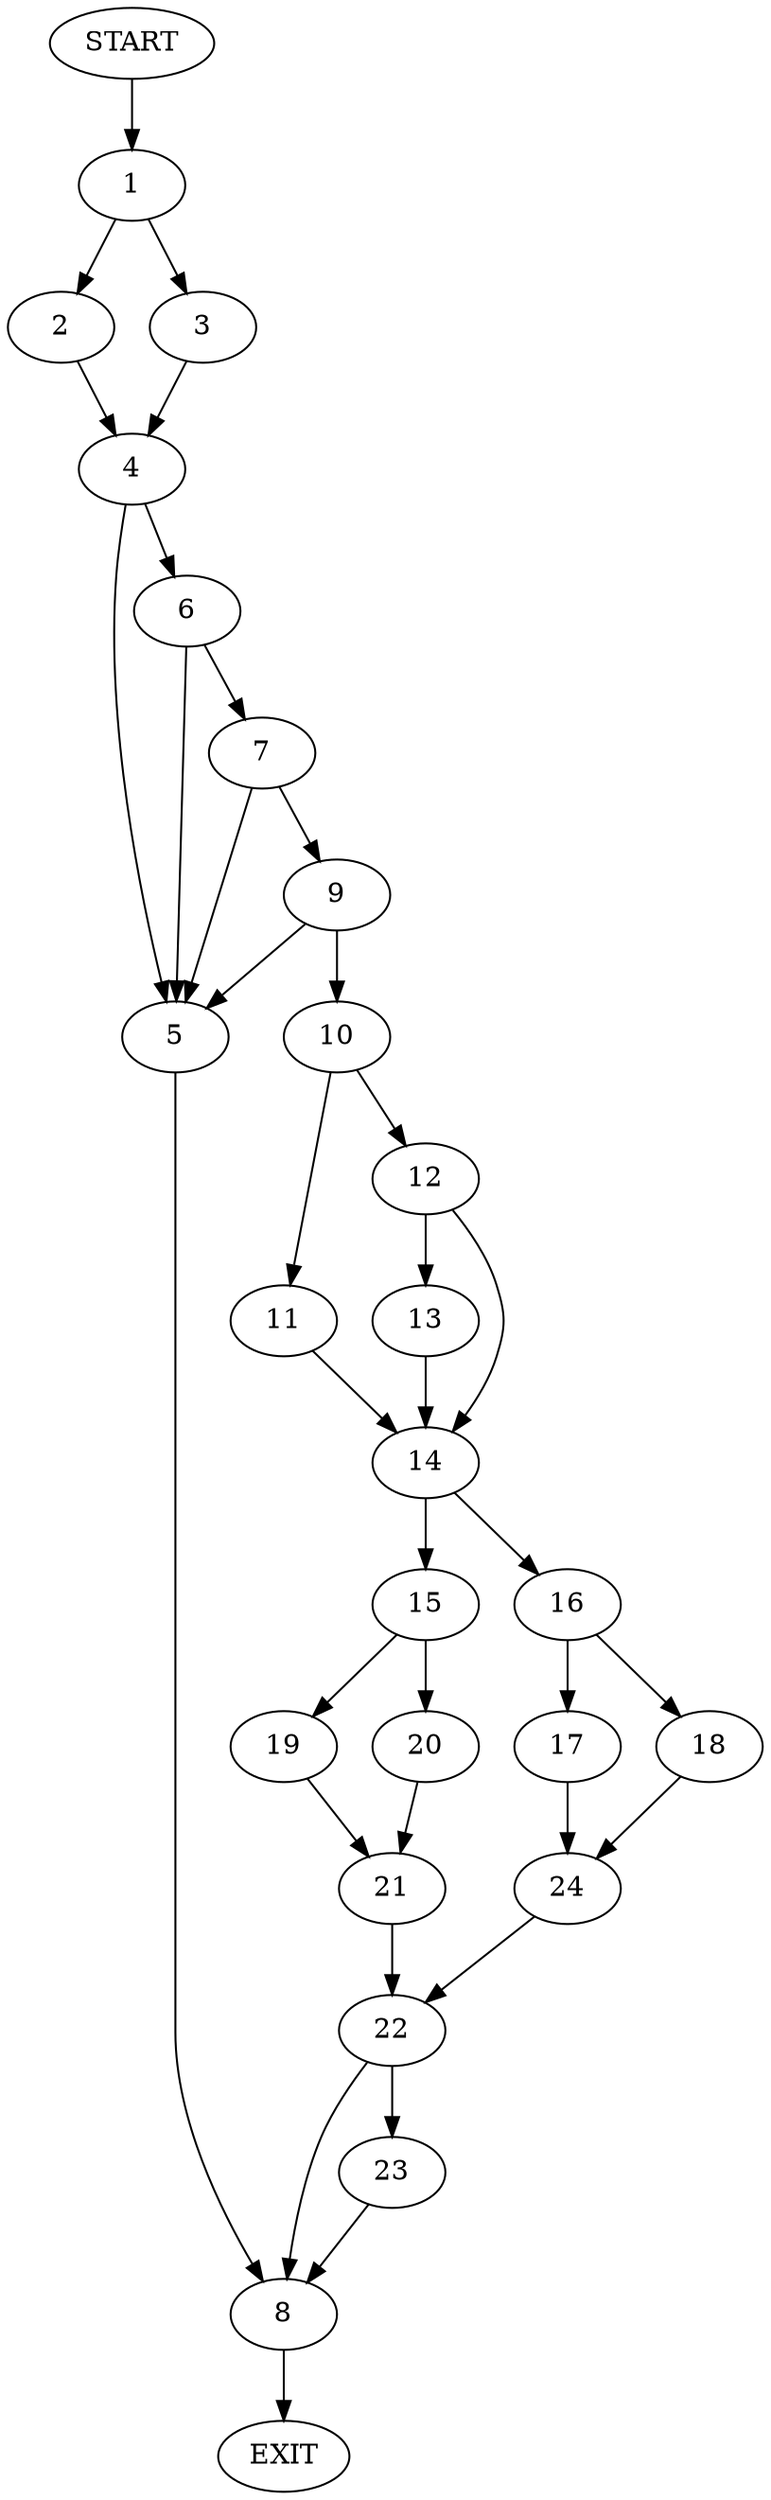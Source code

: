 digraph {
0 [label="START"]
25 [label="EXIT"]
0 -> 1
1 -> 2
1 -> 3
2 -> 4
3 -> 4
4 -> 5
4 -> 6
6 -> 7
6 -> 5
5 -> 8
7 -> 5
7 -> 9
9 -> 5
9 -> 10
10 -> 11
10 -> 12
8 -> 25
12 -> 13
12 -> 14
11 -> 14
13 -> 14
14 -> 15
14 -> 16
16 -> 17
16 -> 18
15 -> 19
15 -> 20
19 -> 21
20 -> 21
21 -> 22
22 -> 8
22 -> 23
17 -> 24
18 -> 24
24 -> 22
23 -> 8
}
